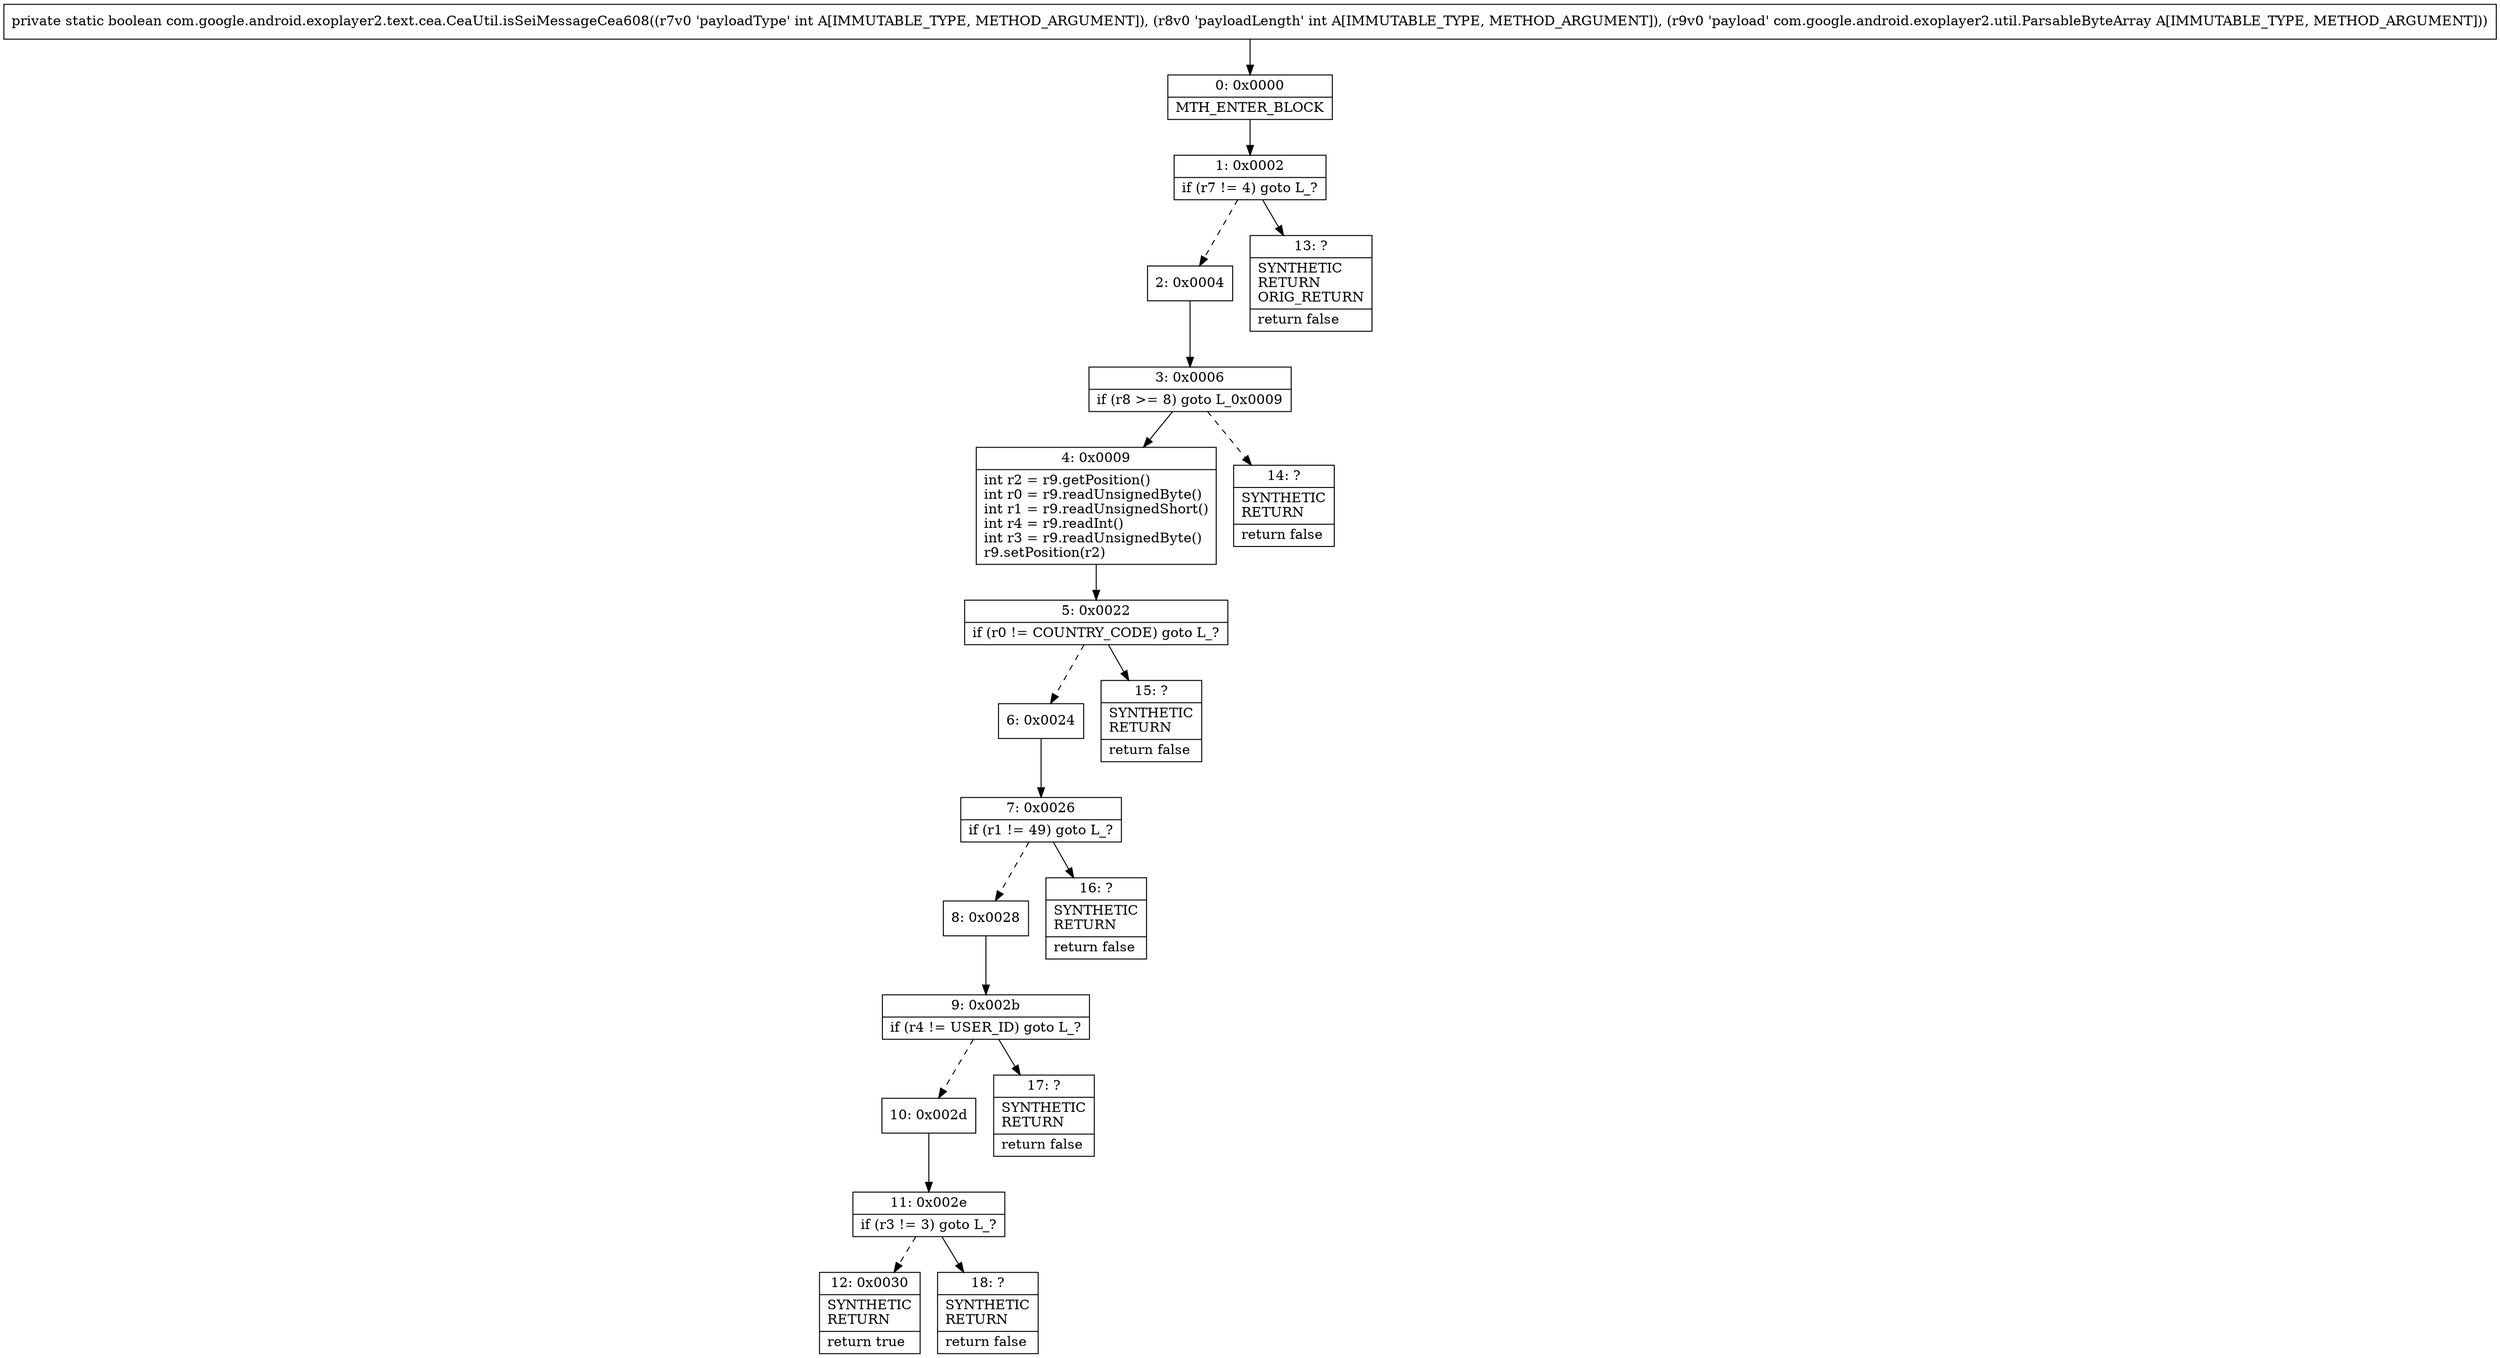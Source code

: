 digraph "CFG forcom.google.android.exoplayer2.text.cea.CeaUtil.isSeiMessageCea608(IILcom\/google\/android\/exoplayer2\/util\/ParsableByteArray;)Z" {
Node_0 [shape=record,label="{0\:\ 0x0000|MTH_ENTER_BLOCK\l}"];
Node_1 [shape=record,label="{1\:\ 0x0002|if (r7 != 4) goto L_?\l}"];
Node_2 [shape=record,label="{2\:\ 0x0004}"];
Node_3 [shape=record,label="{3\:\ 0x0006|if (r8 \>= 8) goto L_0x0009\l}"];
Node_4 [shape=record,label="{4\:\ 0x0009|int r2 = r9.getPosition()\lint r0 = r9.readUnsignedByte()\lint r1 = r9.readUnsignedShort()\lint r4 = r9.readInt()\lint r3 = r9.readUnsignedByte()\lr9.setPosition(r2)\l}"];
Node_5 [shape=record,label="{5\:\ 0x0022|if (r0 != COUNTRY_CODE) goto L_?\l}"];
Node_6 [shape=record,label="{6\:\ 0x0024}"];
Node_7 [shape=record,label="{7\:\ 0x0026|if (r1 != 49) goto L_?\l}"];
Node_8 [shape=record,label="{8\:\ 0x0028}"];
Node_9 [shape=record,label="{9\:\ 0x002b|if (r4 != USER_ID) goto L_?\l}"];
Node_10 [shape=record,label="{10\:\ 0x002d}"];
Node_11 [shape=record,label="{11\:\ 0x002e|if (r3 != 3) goto L_?\l}"];
Node_12 [shape=record,label="{12\:\ 0x0030|SYNTHETIC\lRETURN\l|return true\l}"];
Node_13 [shape=record,label="{13\:\ ?|SYNTHETIC\lRETURN\lORIG_RETURN\l|return false\l}"];
Node_14 [shape=record,label="{14\:\ ?|SYNTHETIC\lRETURN\l|return false\l}"];
Node_15 [shape=record,label="{15\:\ ?|SYNTHETIC\lRETURN\l|return false\l}"];
Node_16 [shape=record,label="{16\:\ ?|SYNTHETIC\lRETURN\l|return false\l}"];
Node_17 [shape=record,label="{17\:\ ?|SYNTHETIC\lRETURN\l|return false\l}"];
Node_18 [shape=record,label="{18\:\ ?|SYNTHETIC\lRETURN\l|return false\l}"];
MethodNode[shape=record,label="{private static boolean com.google.android.exoplayer2.text.cea.CeaUtil.isSeiMessageCea608((r7v0 'payloadType' int A[IMMUTABLE_TYPE, METHOD_ARGUMENT]), (r8v0 'payloadLength' int A[IMMUTABLE_TYPE, METHOD_ARGUMENT]), (r9v0 'payload' com.google.android.exoplayer2.util.ParsableByteArray A[IMMUTABLE_TYPE, METHOD_ARGUMENT])) }"];
MethodNode -> Node_0;
Node_0 -> Node_1;
Node_1 -> Node_2[style=dashed];
Node_1 -> Node_13;
Node_2 -> Node_3;
Node_3 -> Node_4;
Node_3 -> Node_14[style=dashed];
Node_4 -> Node_5;
Node_5 -> Node_6[style=dashed];
Node_5 -> Node_15;
Node_6 -> Node_7;
Node_7 -> Node_8[style=dashed];
Node_7 -> Node_16;
Node_8 -> Node_9;
Node_9 -> Node_10[style=dashed];
Node_9 -> Node_17;
Node_10 -> Node_11;
Node_11 -> Node_12[style=dashed];
Node_11 -> Node_18;
}

